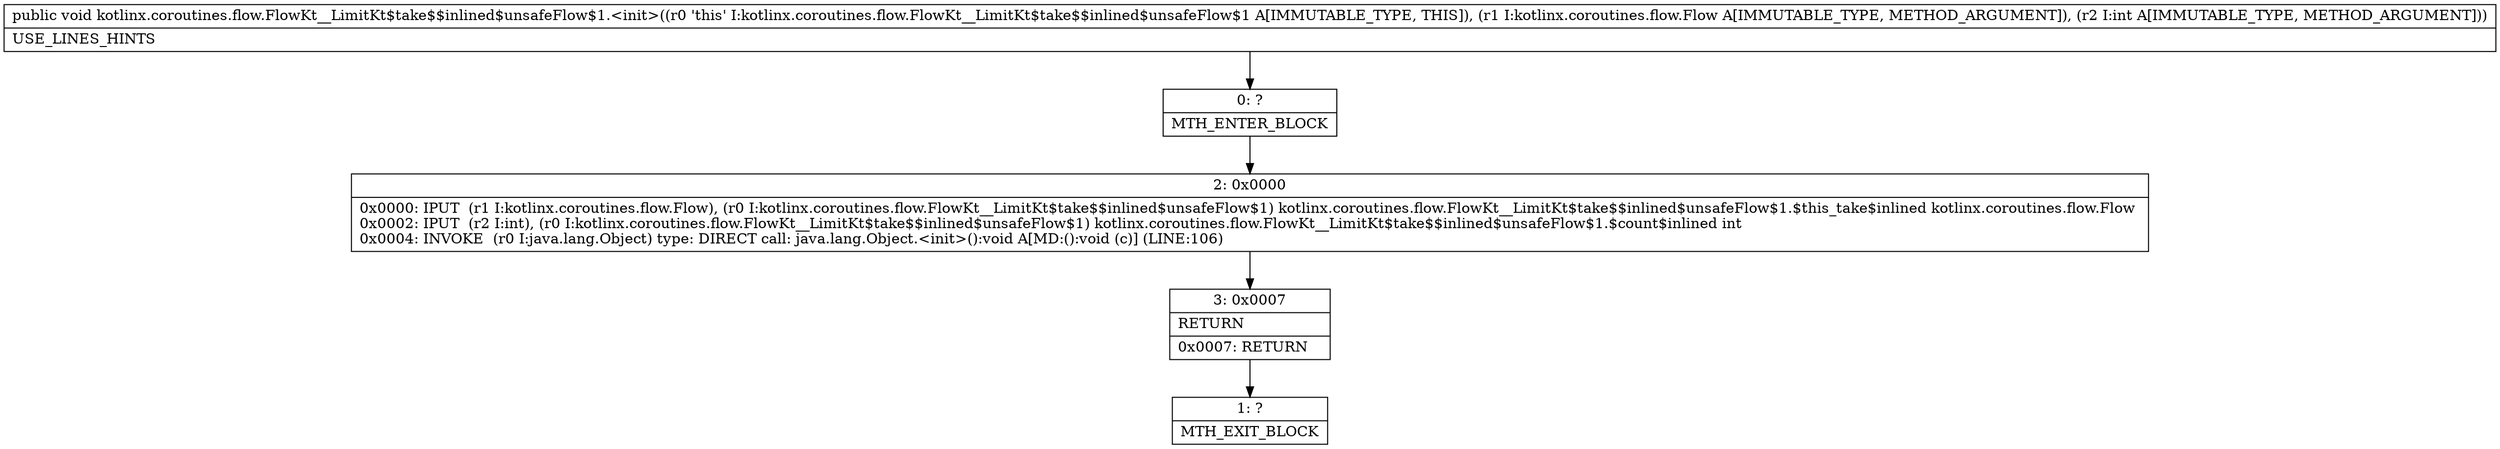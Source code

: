 digraph "CFG forkotlinx.coroutines.flow.FlowKt__LimitKt$take$$inlined$unsafeFlow$1.\<init\>(Lkotlinx\/coroutines\/flow\/Flow;I)V" {
Node_0 [shape=record,label="{0\:\ ?|MTH_ENTER_BLOCK\l}"];
Node_2 [shape=record,label="{2\:\ 0x0000|0x0000: IPUT  (r1 I:kotlinx.coroutines.flow.Flow), (r0 I:kotlinx.coroutines.flow.FlowKt__LimitKt$take$$inlined$unsafeFlow$1) kotlinx.coroutines.flow.FlowKt__LimitKt$take$$inlined$unsafeFlow$1.$this_take$inlined kotlinx.coroutines.flow.Flow \l0x0002: IPUT  (r2 I:int), (r0 I:kotlinx.coroutines.flow.FlowKt__LimitKt$take$$inlined$unsafeFlow$1) kotlinx.coroutines.flow.FlowKt__LimitKt$take$$inlined$unsafeFlow$1.$count$inlined int \l0x0004: INVOKE  (r0 I:java.lang.Object) type: DIRECT call: java.lang.Object.\<init\>():void A[MD:():void (c)] (LINE:106)\l}"];
Node_3 [shape=record,label="{3\:\ 0x0007|RETURN\l|0x0007: RETURN   \l}"];
Node_1 [shape=record,label="{1\:\ ?|MTH_EXIT_BLOCK\l}"];
MethodNode[shape=record,label="{public void kotlinx.coroutines.flow.FlowKt__LimitKt$take$$inlined$unsafeFlow$1.\<init\>((r0 'this' I:kotlinx.coroutines.flow.FlowKt__LimitKt$take$$inlined$unsafeFlow$1 A[IMMUTABLE_TYPE, THIS]), (r1 I:kotlinx.coroutines.flow.Flow A[IMMUTABLE_TYPE, METHOD_ARGUMENT]), (r2 I:int A[IMMUTABLE_TYPE, METHOD_ARGUMENT]))  | USE_LINES_HINTS\l}"];
MethodNode -> Node_0;Node_0 -> Node_2;
Node_2 -> Node_3;
Node_3 -> Node_1;
}

